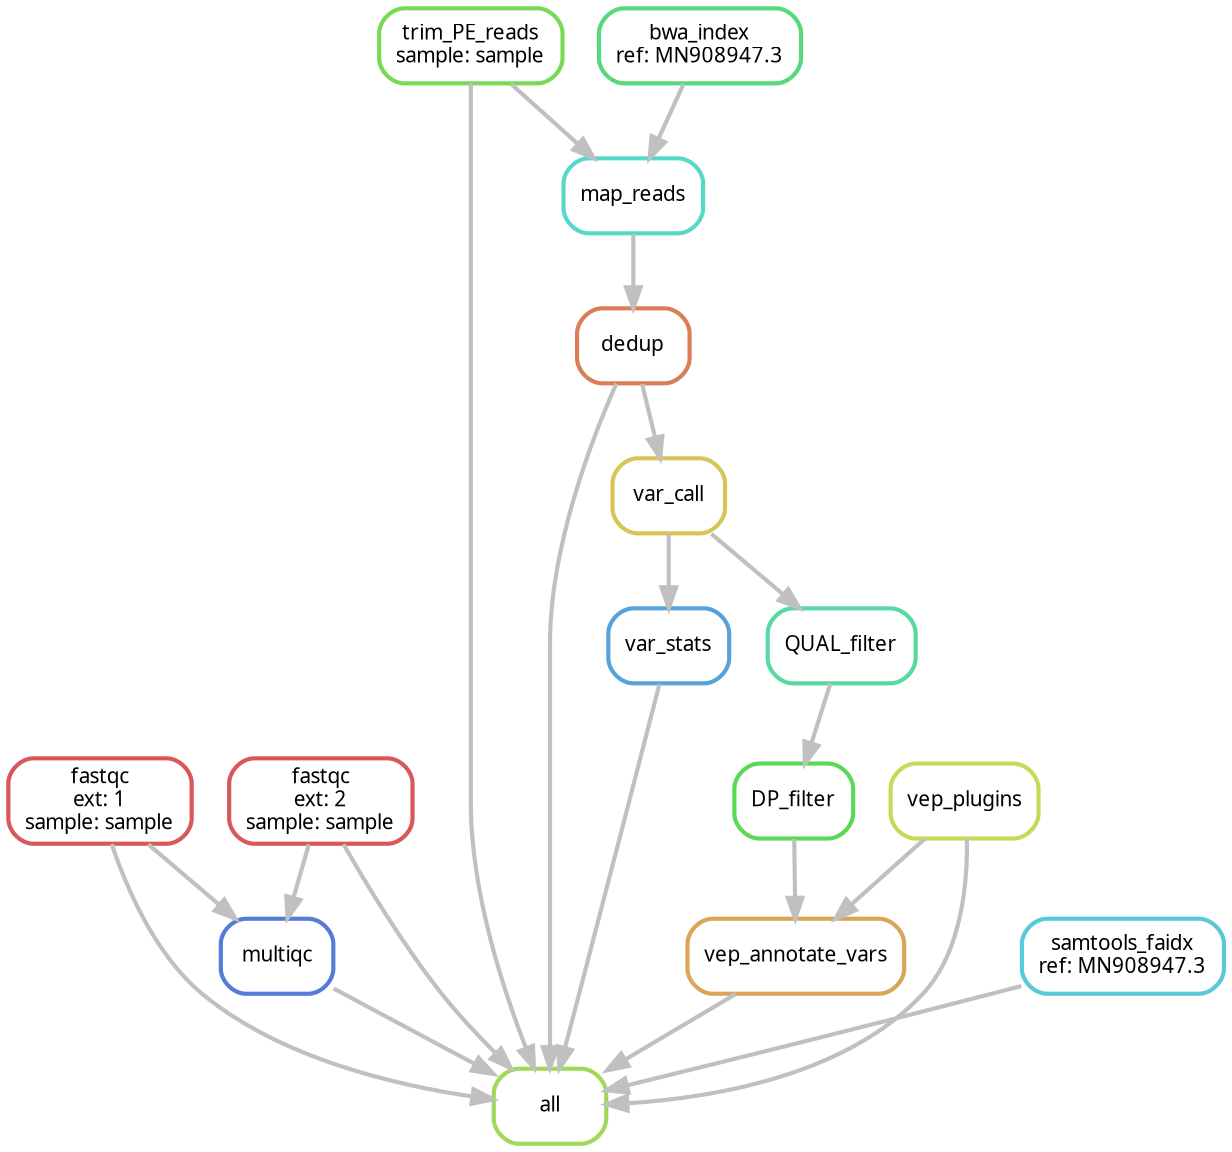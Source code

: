 digraph snakemake_dag {
    graph[bgcolor=white, margin=0];
    node[shape=box, style=rounded, fontname=sans,                 fontsize=10, penwidth=2];
    edge[penwidth=2, color=grey];
	0[label = "all", color = "0.24 0.6 0.85", style="rounded"];
	1[label = "fastqc\next: 1\nsample: sample", color = "0.00 0.6 0.85", style="rounded"];
	2[label = "fastqc\next: 2\nsample: sample", color = "0.00 0.6 0.85", style="rounded"];
	3[label = "multiqc", color = "0.62 0.6 0.85", style="rounded"];
	4[label = "trim_PE_reads\nsample: sample", color = "0.29 0.6 0.85", style="rounded"];
	5[label = "samtools_faidx\nref: MN908947.3", color = "0.52 0.6 0.85", style="rounded"];
	6[label = "dedup", color = "0.05 0.6 0.85", style="rounded"];
	7[label = "map_reads", color = "0.48 0.6 0.85", style="rounded"];
	8[label = "bwa_index\nref: MN908947.3", color = "0.38 0.6 0.85", style="rounded"];
	9[label = "var_stats", color = "0.57 0.6 0.85", style="rounded"];
	10[label = "var_call", color = "0.14 0.6 0.85", style="rounded"];
	11[label = "vep_plugins", color = "0.19 0.6 0.85", style="rounded"];
	12[label = "vep_annotate_vars", color = "0.10 0.6 0.85", style="rounded"];
	13[label = "DP_filter", color = "0.33 0.6 0.85", style="rounded"];
	14[label = "QUAL_filter", color = "0.43 0.6 0.85", style="rounded"];
	1 -> 0
	2 -> 0
	3 -> 0
	4 -> 0
	5 -> 0
	6 -> 0
	9 -> 0
	11 -> 0
	12 -> 0
	1 -> 3
	2 -> 3
	7 -> 6
	4 -> 7
	8 -> 7
	10 -> 9
	6 -> 10
	13 -> 12
	11 -> 12
	14 -> 13
	10 -> 14
}            

